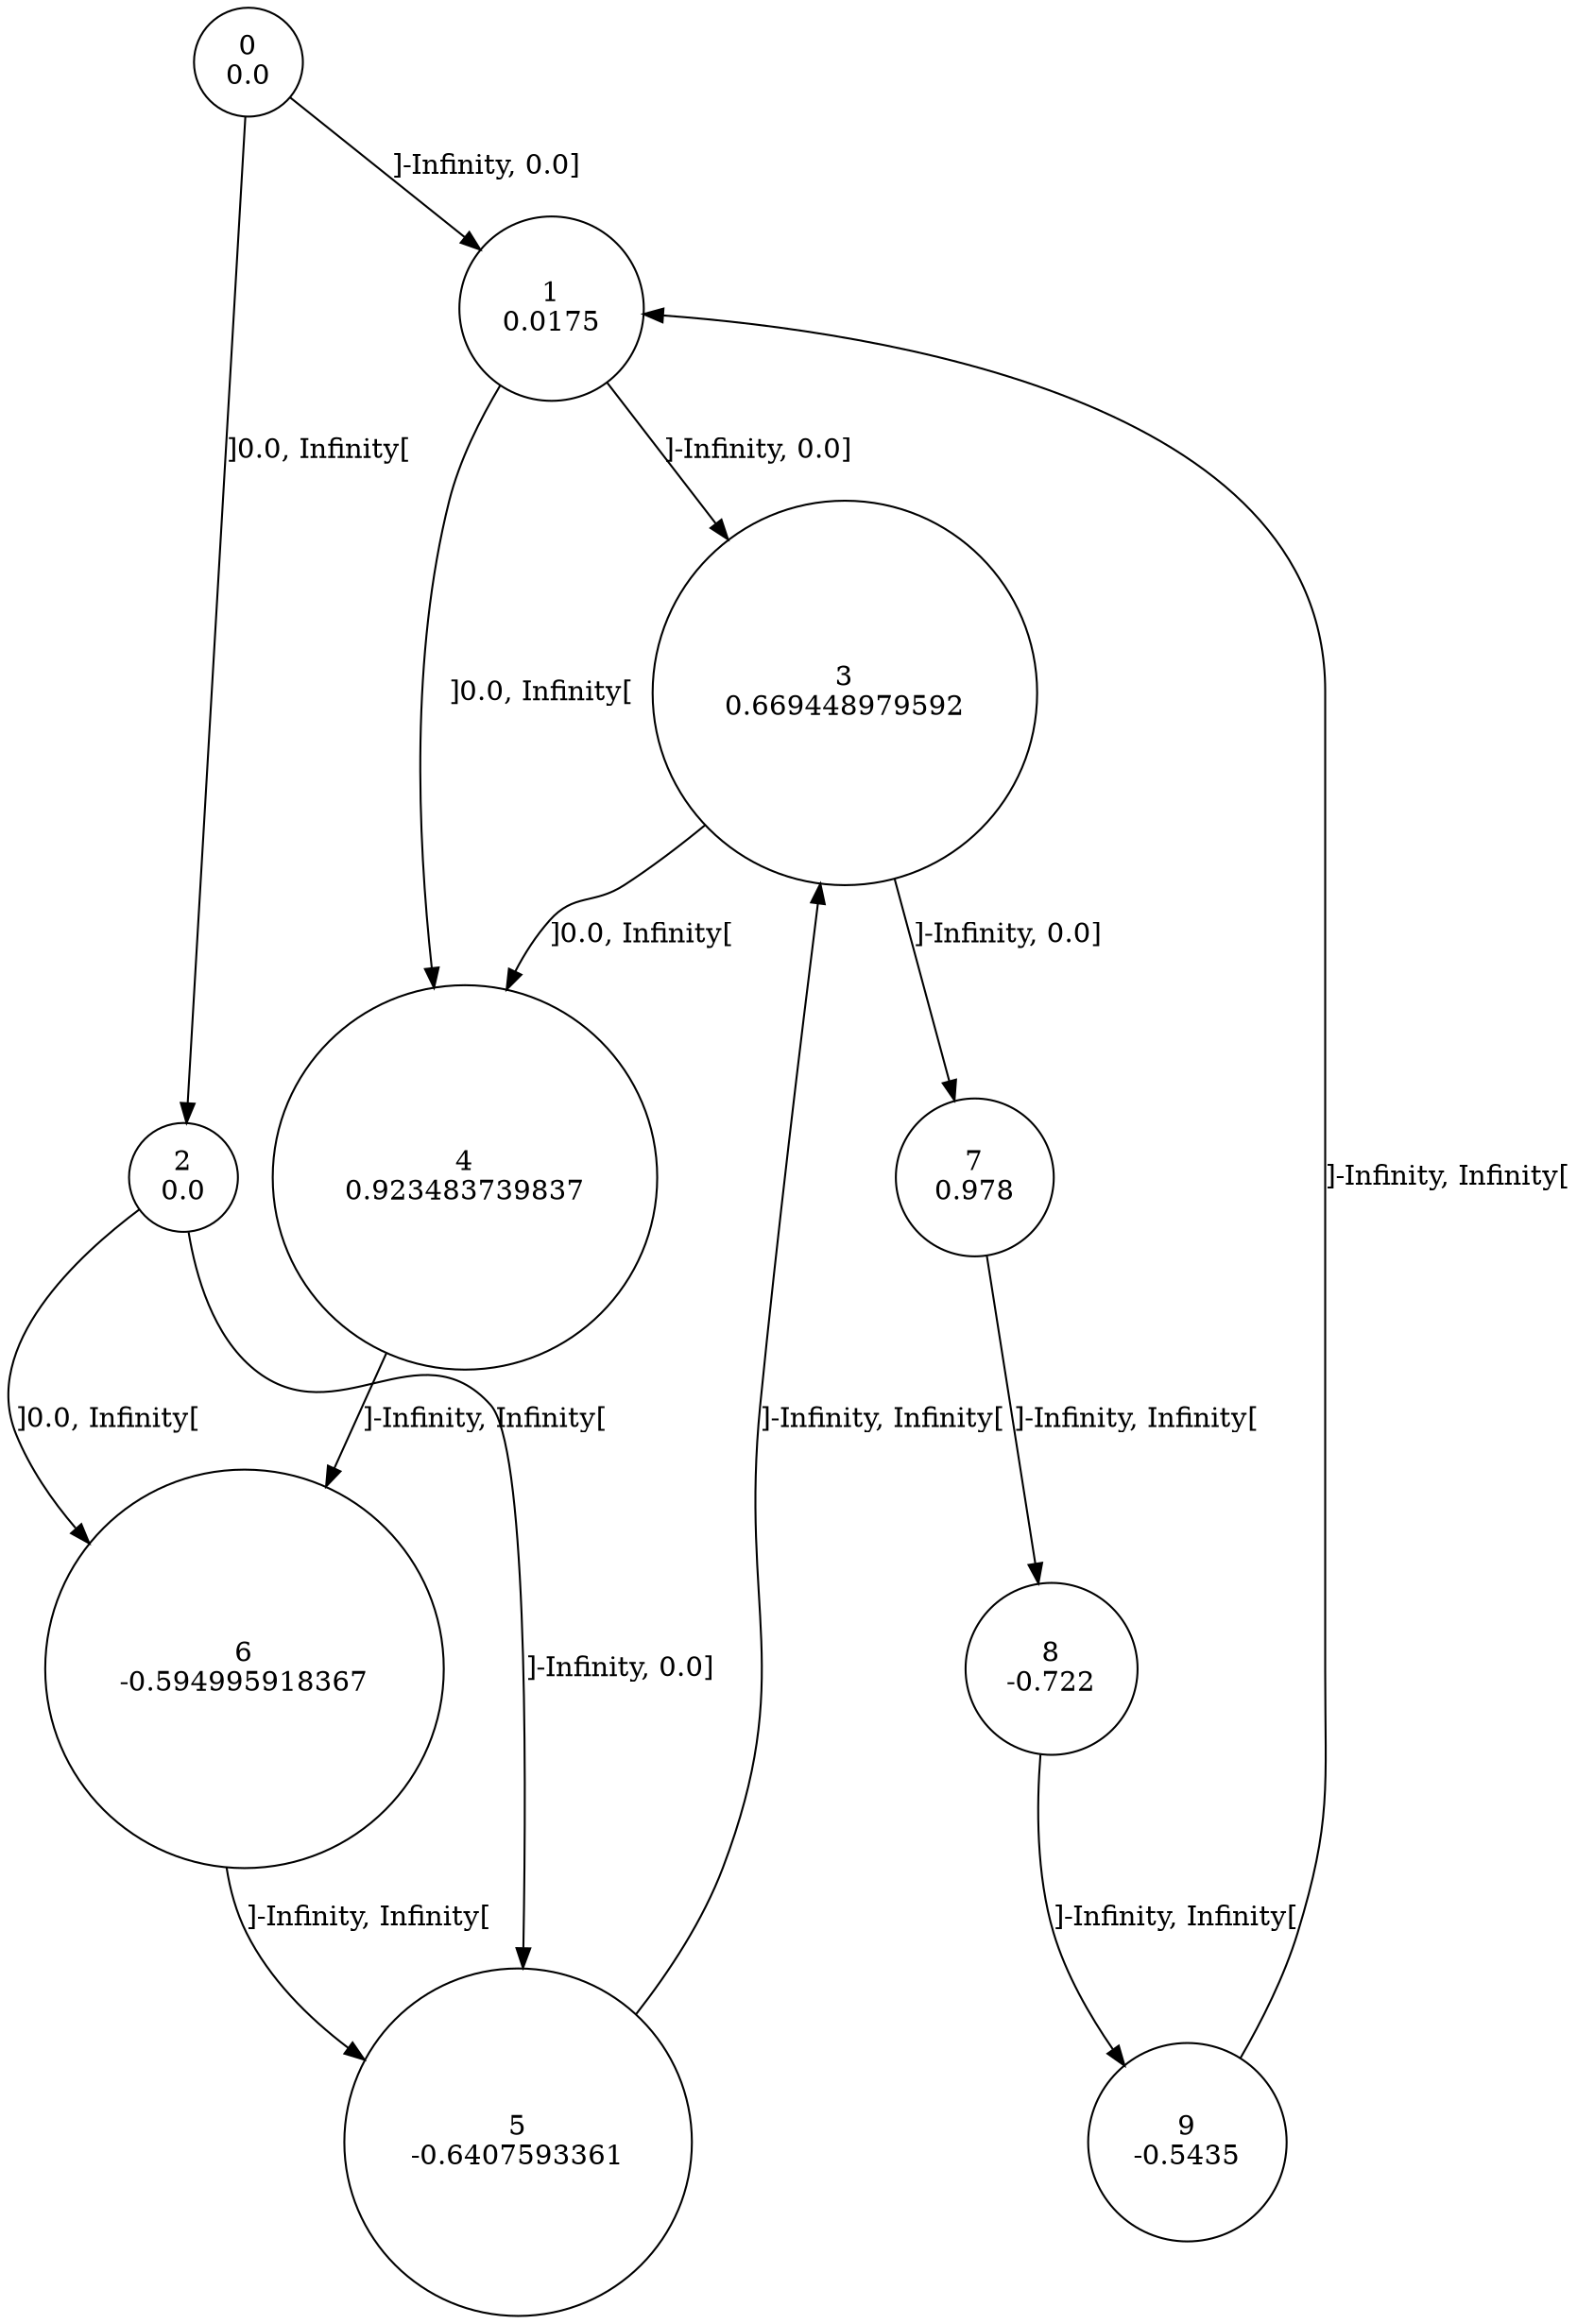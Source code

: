 digraph a {
0 [shape=circle, label="0\n0.0"];
	0 -> 1 [label="]-Infinity, 0.0]"];
	0 -> 2 [label="]0.0, Infinity["];
1 [shape=circle, label="1\n0.0175"];
	1 -> 3 [label="]-Infinity, 0.0]"];
	1 -> 4 [label="]0.0, Infinity["];
2 [shape=circle, label="2\n0.0"];
	2 -> 5 [label="]-Infinity, 0.0]"];
	2 -> 6 [label="]0.0, Infinity["];
3 [shape=circle, label="3\n0.669448979592"];
	3 -> 7 [label="]-Infinity, 0.0]"];
	3 -> 4 [label="]0.0, Infinity["];
4 [shape=circle, label="4\n0.923483739837"];
	4 -> 6 [label="]-Infinity, Infinity["];
5 [shape=circle, label="5\n-0.6407593361"];
	5 -> 3 [label="]-Infinity, Infinity["];
6 [shape=circle, label="6\n-0.594995918367"];
	6 -> 5 [label="]-Infinity, Infinity["];
7 [shape=circle, label="7\n0.978"];
	7 -> 8 [label="]-Infinity, Infinity["];
8 [shape=circle, label="8\n-0.722"];
	8 -> 9 [label="]-Infinity, Infinity["];
9 [shape=circle, label="9\n-0.5435"];
	9 -> 1 [label="]-Infinity, Infinity["];
}